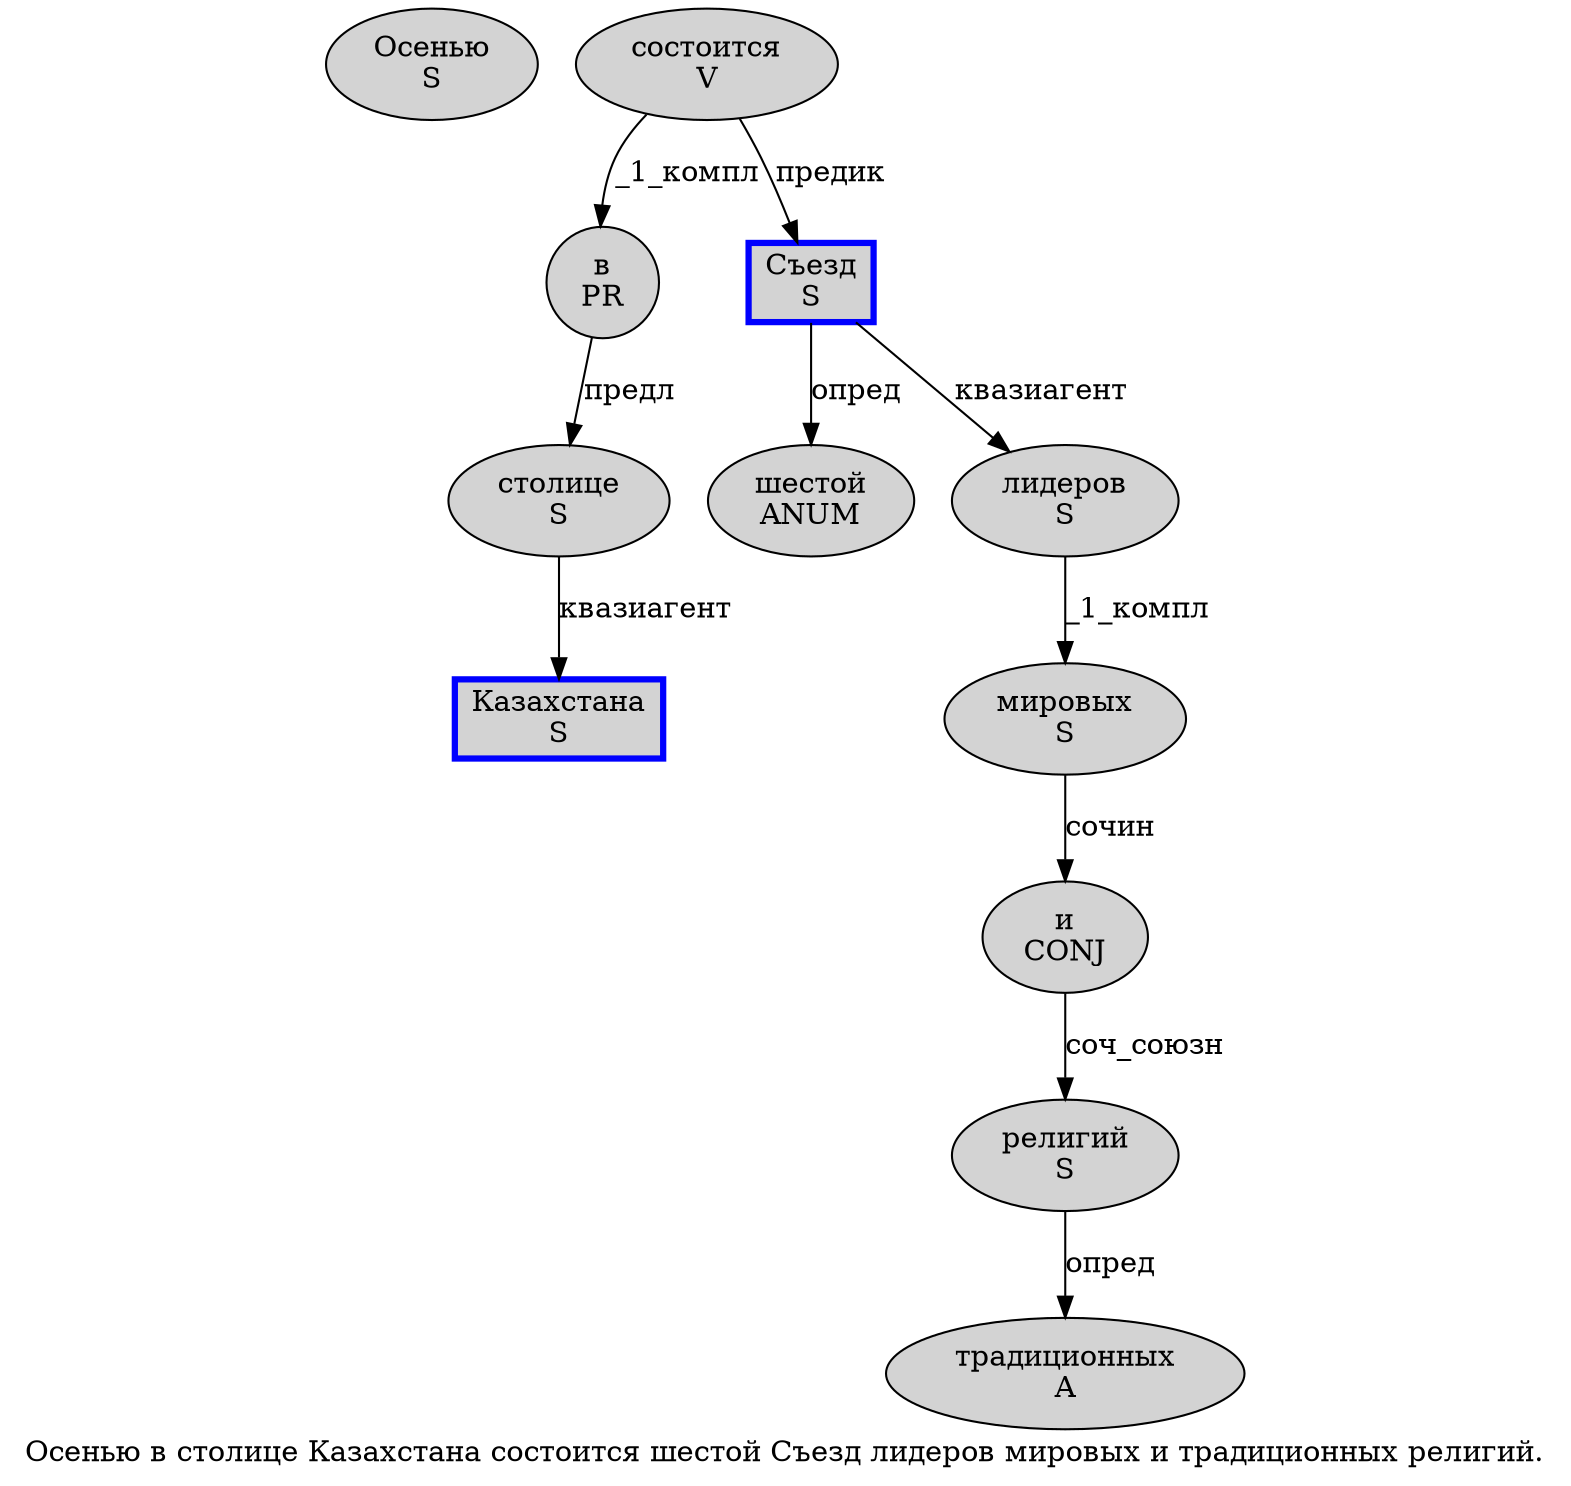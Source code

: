digraph SENTENCE_774 {
	graph [label="Осенью в столице Казахстана состоится шестой Съезд лидеров мировых и традиционных религий."]
	node [style=filled]
		0 [label="Осенью
S" color="" fillcolor=lightgray penwidth=1 shape=ellipse]
		1 [label="в
PR" color="" fillcolor=lightgray penwidth=1 shape=ellipse]
		2 [label="столице
S" color="" fillcolor=lightgray penwidth=1 shape=ellipse]
		3 [label="Казахстана
S" color=blue fillcolor=lightgray penwidth=3 shape=box]
		4 [label="состоится
V" color="" fillcolor=lightgray penwidth=1 shape=ellipse]
		5 [label="шестой
ANUM" color="" fillcolor=lightgray penwidth=1 shape=ellipse]
		6 [label="Съезд
S" color=blue fillcolor=lightgray penwidth=3 shape=box]
		7 [label="лидеров
S" color="" fillcolor=lightgray penwidth=1 shape=ellipse]
		8 [label="мировых
S" color="" fillcolor=lightgray penwidth=1 shape=ellipse]
		9 [label="и
CONJ" color="" fillcolor=lightgray penwidth=1 shape=ellipse]
		10 [label="традиционных
A" color="" fillcolor=lightgray penwidth=1 shape=ellipse]
		11 [label="религий
S" color="" fillcolor=lightgray penwidth=1 shape=ellipse]
			2 -> 3 [label="квазиагент"]
			9 -> 11 [label="соч_союзн"]
			1 -> 2 [label="предл"]
			6 -> 5 [label="опред"]
			6 -> 7 [label="квазиагент"]
			11 -> 10 [label="опред"]
			4 -> 1 [label="_1_компл"]
			4 -> 6 [label="предик"]
			7 -> 8 [label="_1_компл"]
			8 -> 9 [label="сочин"]
}
